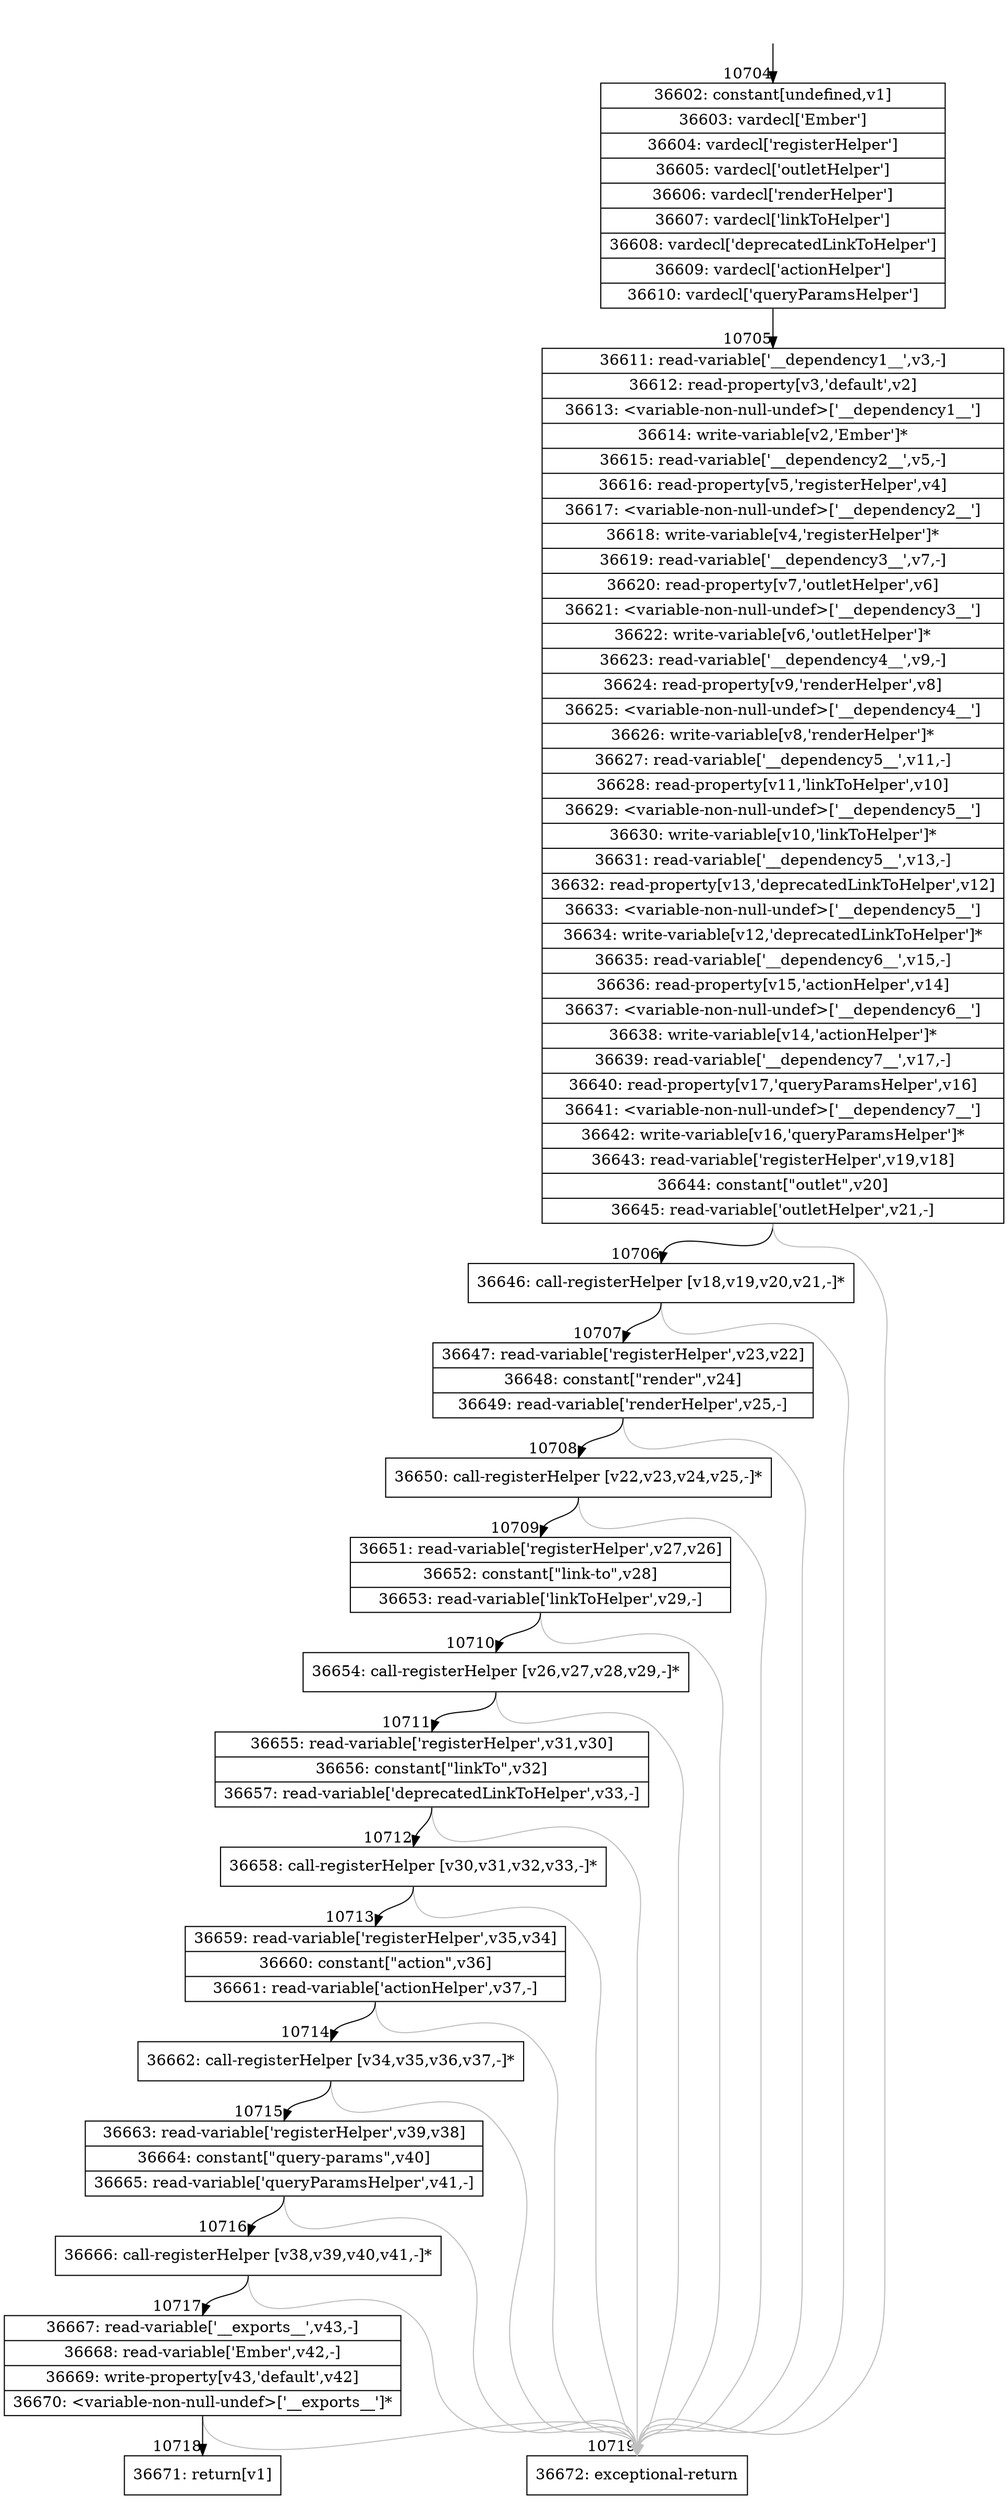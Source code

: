 digraph {
rankdir="TD"
BB_entry897[shape=none,label=""];
BB_entry897 -> BB10704 [tailport=s, headport=n, headlabel="    10704"]
BB10704 [shape=record label="{36602: constant[undefined,v1]|36603: vardecl['Ember']|36604: vardecl['registerHelper']|36605: vardecl['outletHelper']|36606: vardecl['renderHelper']|36607: vardecl['linkToHelper']|36608: vardecl['deprecatedLinkToHelper']|36609: vardecl['actionHelper']|36610: vardecl['queryParamsHelper']}" ] 
BB10704 -> BB10705 [tailport=s, headport=n, headlabel="      10705"]
BB10705 [shape=record label="{36611: read-variable['__dependency1__',v3,-]|36612: read-property[v3,'default',v2]|36613: \<variable-non-null-undef\>['__dependency1__']|36614: write-variable[v2,'Ember']*|36615: read-variable['__dependency2__',v5,-]|36616: read-property[v5,'registerHelper',v4]|36617: \<variable-non-null-undef\>['__dependency2__']|36618: write-variable[v4,'registerHelper']*|36619: read-variable['__dependency3__',v7,-]|36620: read-property[v7,'outletHelper',v6]|36621: \<variable-non-null-undef\>['__dependency3__']|36622: write-variable[v6,'outletHelper']*|36623: read-variable['__dependency4__',v9,-]|36624: read-property[v9,'renderHelper',v8]|36625: \<variable-non-null-undef\>['__dependency4__']|36626: write-variable[v8,'renderHelper']*|36627: read-variable['__dependency5__',v11,-]|36628: read-property[v11,'linkToHelper',v10]|36629: \<variable-non-null-undef\>['__dependency5__']|36630: write-variable[v10,'linkToHelper']*|36631: read-variable['__dependency5__',v13,-]|36632: read-property[v13,'deprecatedLinkToHelper',v12]|36633: \<variable-non-null-undef\>['__dependency5__']|36634: write-variable[v12,'deprecatedLinkToHelper']*|36635: read-variable['__dependency6__',v15,-]|36636: read-property[v15,'actionHelper',v14]|36637: \<variable-non-null-undef\>['__dependency6__']|36638: write-variable[v14,'actionHelper']*|36639: read-variable['__dependency7__',v17,-]|36640: read-property[v17,'queryParamsHelper',v16]|36641: \<variable-non-null-undef\>['__dependency7__']|36642: write-variable[v16,'queryParamsHelper']*|36643: read-variable['registerHelper',v19,v18]|36644: constant[\"outlet\",v20]|36645: read-variable['outletHelper',v21,-]}" ] 
BB10705 -> BB10706 [tailport=s, headport=n, headlabel="      10706"]
BB10705 -> BB10719 [tailport=s, headport=n, color=gray, headlabel="      10719"]
BB10706 [shape=record label="{36646: call-registerHelper [v18,v19,v20,v21,-]*}" ] 
BB10706 -> BB10707 [tailport=s, headport=n, headlabel="      10707"]
BB10706 -> BB10719 [tailport=s, headport=n, color=gray]
BB10707 [shape=record label="{36647: read-variable['registerHelper',v23,v22]|36648: constant[\"render\",v24]|36649: read-variable['renderHelper',v25,-]}" ] 
BB10707 -> BB10708 [tailport=s, headport=n, headlabel="      10708"]
BB10707 -> BB10719 [tailport=s, headport=n, color=gray]
BB10708 [shape=record label="{36650: call-registerHelper [v22,v23,v24,v25,-]*}" ] 
BB10708 -> BB10709 [tailport=s, headport=n, headlabel="      10709"]
BB10708 -> BB10719 [tailport=s, headport=n, color=gray]
BB10709 [shape=record label="{36651: read-variable['registerHelper',v27,v26]|36652: constant[\"link-to\",v28]|36653: read-variable['linkToHelper',v29,-]}" ] 
BB10709 -> BB10710 [tailport=s, headport=n, headlabel="      10710"]
BB10709 -> BB10719 [tailport=s, headport=n, color=gray]
BB10710 [shape=record label="{36654: call-registerHelper [v26,v27,v28,v29,-]*}" ] 
BB10710 -> BB10711 [tailport=s, headport=n, headlabel="      10711"]
BB10710 -> BB10719 [tailport=s, headport=n, color=gray]
BB10711 [shape=record label="{36655: read-variable['registerHelper',v31,v30]|36656: constant[\"linkTo\",v32]|36657: read-variable['deprecatedLinkToHelper',v33,-]}" ] 
BB10711 -> BB10712 [tailport=s, headport=n, headlabel="      10712"]
BB10711 -> BB10719 [tailport=s, headport=n, color=gray]
BB10712 [shape=record label="{36658: call-registerHelper [v30,v31,v32,v33,-]*}" ] 
BB10712 -> BB10713 [tailport=s, headport=n, headlabel="      10713"]
BB10712 -> BB10719 [tailport=s, headport=n, color=gray]
BB10713 [shape=record label="{36659: read-variable['registerHelper',v35,v34]|36660: constant[\"action\",v36]|36661: read-variable['actionHelper',v37,-]}" ] 
BB10713 -> BB10714 [tailport=s, headport=n, headlabel="      10714"]
BB10713 -> BB10719 [tailport=s, headport=n, color=gray]
BB10714 [shape=record label="{36662: call-registerHelper [v34,v35,v36,v37,-]*}" ] 
BB10714 -> BB10715 [tailport=s, headport=n, headlabel="      10715"]
BB10714 -> BB10719 [tailport=s, headport=n, color=gray]
BB10715 [shape=record label="{36663: read-variable['registerHelper',v39,v38]|36664: constant[\"query-params\",v40]|36665: read-variable['queryParamsHelper',v41,-]}" ] 
BB10715 -> BB10716 [tailport=s, headport=n, headlabel="      10716"]
BB10715 -> BB10719 [tailport=s, headport=n, color=gray]
BB10716 [shape=record label="{36666: call-registerHelper [v38,v39,v40,v41,-]*}" ] 
BB10716 -> BB10717 [tailport=s, headport=n, headlabel="      10717"]
BB10716 -> BB10719 [tailport=s, headport=n, color=gray]
BB10717 [shape=record label="{36667: read-variable['__exports__',v43,-]|36668: read-variable['Ember',v42,-]|36669: write-property[v43,'default',v42]|36670: \<variable-non-null-undef\>['__exports__']*}" ] 
BB10717 -> BB10718 [tailport=s, headport=n, headlabel="      10718"]
BB10717 -> BB10719 [tailport=s, headport=n, color=gray]
BB10718 [shape=record label="{36671: return[v1]}" ] 
BB10719 [shape=record label="{36672: exceptional-return}" ] 
//#$~ 19046
}
